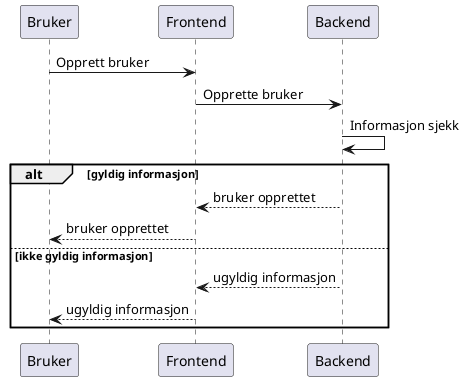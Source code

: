@startuml
Bruker -> Frontend: Opprett bruker
Frontend -> Backend: Opprette bruker
Backend -> Backend: Informasjon sjekk

alt gyldig informasjon
 Backend --> Frontend: bruker opprettet
 Frontend --> Bruker: bruker opprettet
else  ikke gyldig informasjon
  Backend --> Frontend: ugyldig informasjon
  Frontend --> Bruker: ugyldig informasjon

end

@enduml